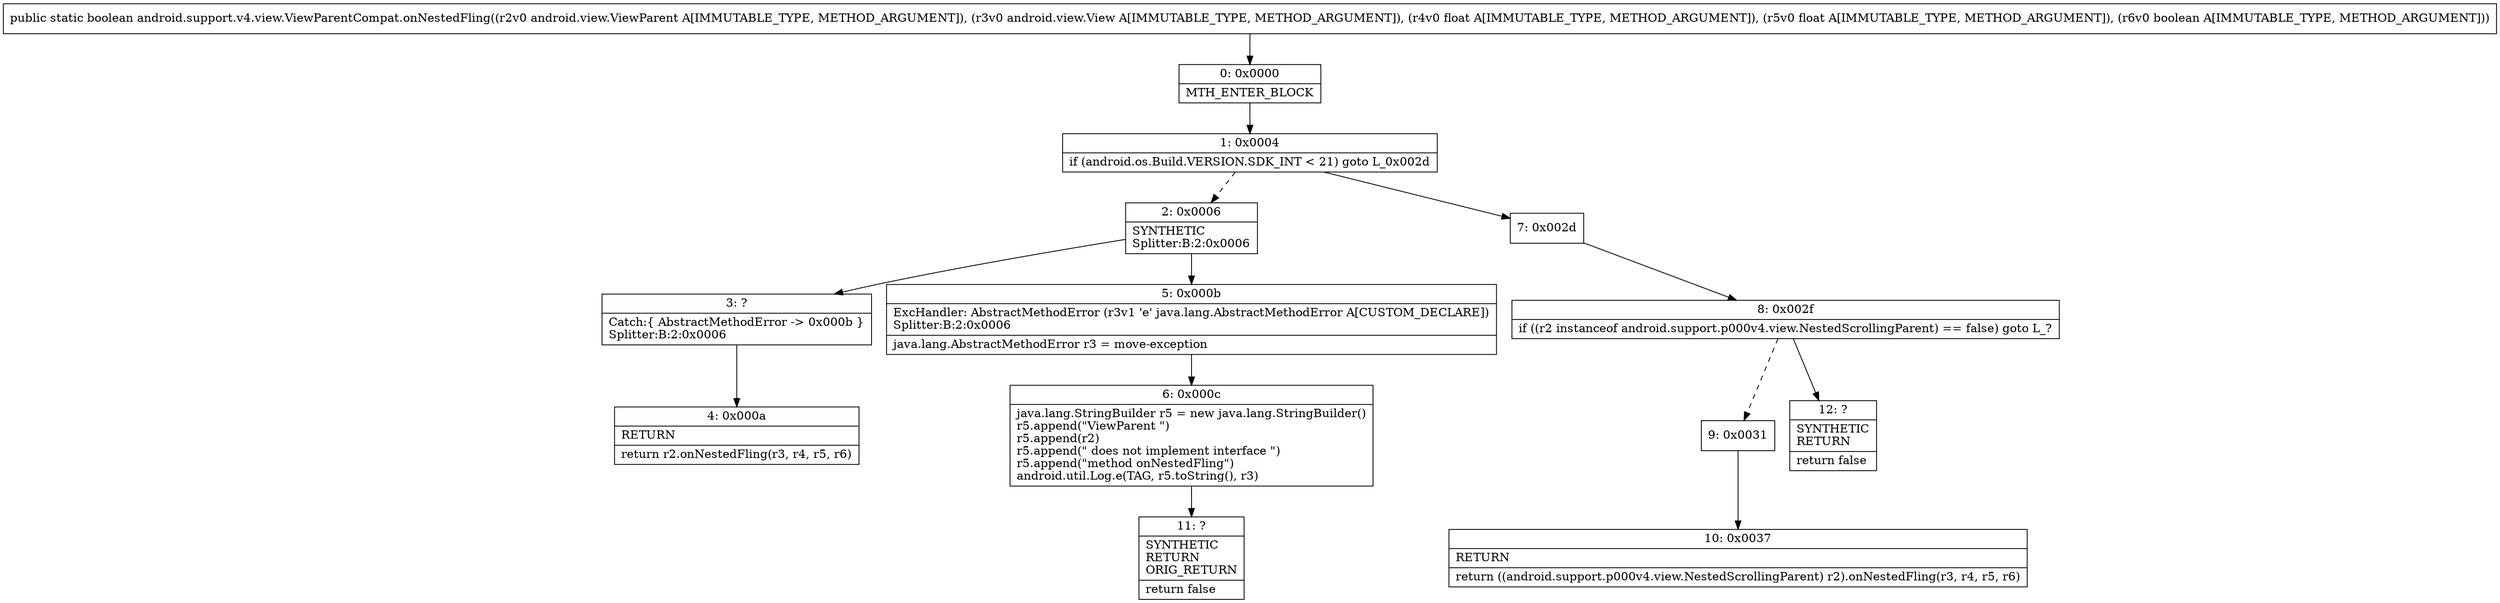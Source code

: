 digraph "CFG forandroid.support.v4.view.ViewParentCompat.onNestedFling(Landroid\/view\/ViewParent;Landroid\/view\/View;FFZ)Z" {
Node_0 [shape=record,label="{0\:\ 0x0000|MTH_ENTER_BLOCK\l}"];
Node_1 [shape=record,label="{1\:\ 0x0004|if (android.os.Build.VERSION.SDK_INT \< 21) goto L_0x002d\l}"];
Node_2 [shape=record,label="{2\:\ 0x0006|SYNTHETIC\lSplitter:B:2:0x0006\l}"];
Node_3 [shape=record,label="{3\:\ ?|Catch:\{ AbstractMethodError \-\> 0x000b \}\lSplitter:B:2:0x0006\l}"];
Node_4 [shape=record,label="{4\:\ 0x000a|RETURN\l|return r2.onNestedFling(r3, r4, r5, r6)\l}"];
Node_5 [shape=record,label="{5\:\ 0x000b|ExcHandler: AbstractMethodError (r3v1 'e' java.lang.AbstractMethodError A[CUSTOM_DECLARE])\lSplitter:B:2:0x0006\l|java.lang.AbstractMethodError r3 = move\-exception\l}"];
Node_6 [shape=record,label="{6\:\ 0x000c|java.lang.StringBuilder r5 = new java.lang.StringBuilder()\lr5.append(\"ViewParent \")\lr5.append(r2)\lr5.append(\" does not implement interface \")\lr5.append(\"method onNestedFling\")\landroid.util.Log.e(TAG, r5.toString(), r3)\l}"];
Node_7 [shape=record,label="{7\:\ 0x002d}"];
Node_8 [shape=record,label="{8\:\ 0x002f|if ((r2 instanceof android.support.p000v4.view.NestedScrollingParent) == false) goto L_?\l}"];
Node_9 [shape=record,label="{9\:\ 0x0031}"];
Node_10 [shape=record,label="{10\:\ 0x0037|RETURN\l|return ((android.support.p000v4.view.NestedScrollingParent) r2).onNestedFling(r3, r4, r5, r6)\l}"];
Node_11 [shape=record,label="{11\:\ ?|SYNTHETIC\lRETURN\lORIG_RETURN\l|return false\l}"];
Node_12 [shape=record,label="{12\:\ ?|SYNTHETIC\lRETURN\l|return false\l}"];
MethodNode[shape=record,label="{public static boolean android.support.v4.view.ViewParentCompat.onNestedFling((r2v0 android.view.ViewParent A[IMMUTABLE_TYPE, METHOD_ARGUMENT]), (r3v0 android.view.View A[IMMUTABLE_TYPE, METHOD_ARGUMENT]), (r4v0 float A[IMMUTABLE_TYPE, METHOD_ARGUMENT]), (r5v0 float A[IMMUTABLE_TYPE, METHOD_ARGUMENT]), (r6v0 boolean A[IMMUTABLE_TYPE, METHOD_ARGUMENT])) }"];
MethodNode -> Node_0;
Node_0 -> Node_1;
Node_1 -> Node_2[style=dashed];
Node_1 -> Node_7;
Node_2 -> Node_3;
Node_2 -> Node_5;
Node_3 -> Node_4;
Node_5 -> Node_6;
Node_6 -> Node_11;
Node_7 -> Node_8;
Node_8 -> Node_9[style=dashed];
Node_8 -> Node_12;
Node_9 -> Node_10;
}

